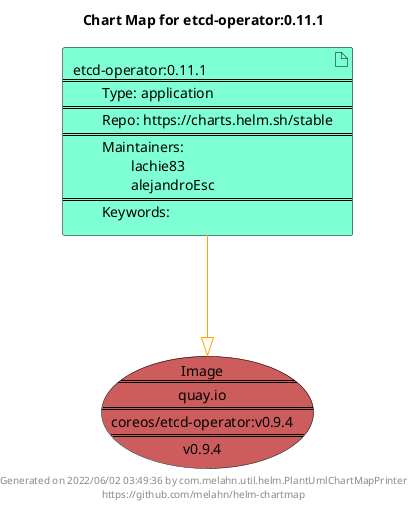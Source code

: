 @startuml
skinparam linetype ortho
skinparam backgroundColor white
skinparam usecaseBorderColor black
skinparam usecaseArrowColor LightSlateGray
skinparam artifactBorderColor black
skinparam artifactArrowColor LightSlateGray

title Chart Map for etcd-operator:0.11.1

'There is one referenced Helm Chart
artifact "etcd-operator:0.11.1\n====\n\tType: application\n====\n\tRepo: https://charts.helm.sh/stable\n====\n\tMaintainers: \n\t\tlachie83\n\t\talejandroEsc\n====\n\tKeywords: " as etcd_operator_0_11_1 #Aquamarine

'There is one referenced Docker Image
usecase "Image\n====\nquay.io\n====\ncoreos/etcd-operator:v0.9.4\n====\nv0.9.4" as quay_io_coreos_etcd_operator_v0_9_4 #IndianRed

'Chart Dependencies
etcd_operator_0_11_1--[#orange]-|>quay_io_coreos_etcd_operator_v0_9_4

center footer Generated on 2022/06/02 03:49:36 by com.melahn.util.helm.PlantUmlChartMapPrinter\nhttps://github.com/melahn/helm-chartmap
@enduml
